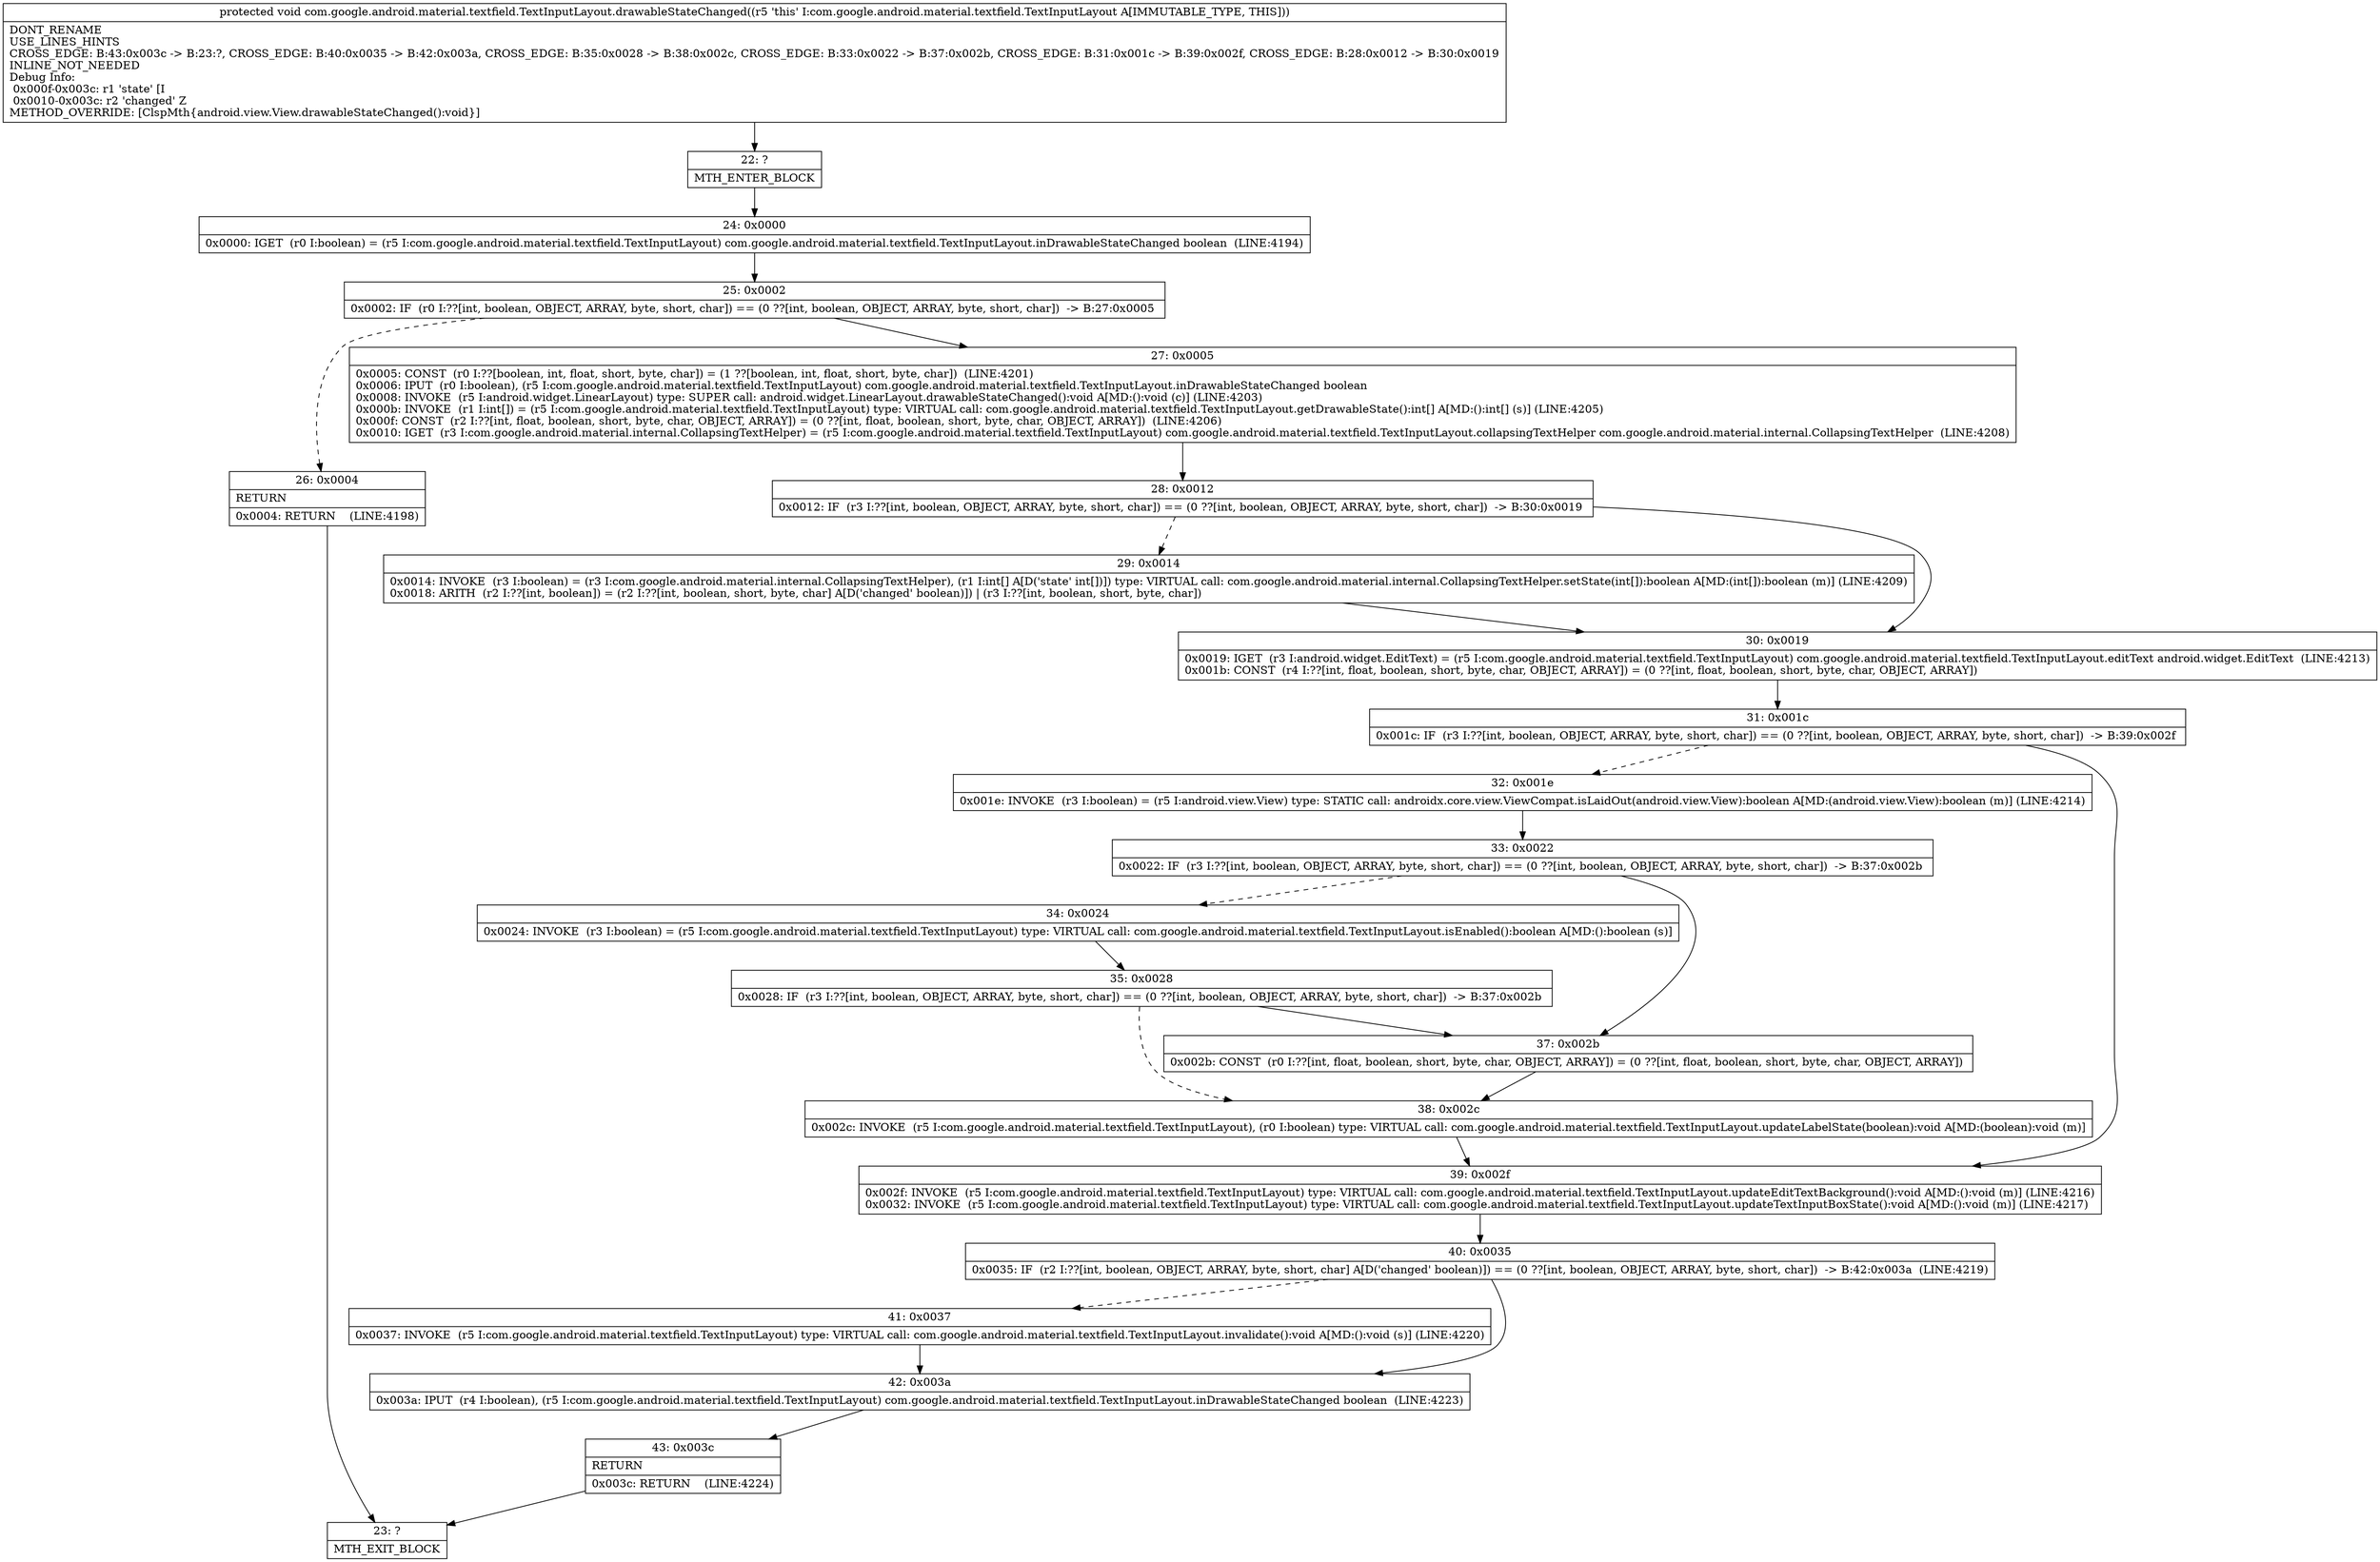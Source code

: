 digraph "CFG forcom.google.android.material.textfield.TextInputLayout.drawableStateChanged()V" {
Node_22 [shape=record,label="{22\:\ ?|MTH_ENTER_BLOCK\l}"];
Node_24 [shape=record,label="{24\:\ 0x0000|0x0000: IGET  (r0 I:boolean) = (r5 I:com.google.android.material.textfield.TextInputLayout) com.google.android.material.textfield.TextInputLayout.inDrawableStateChanged boolean  (LINE:4194)\l}"];
Node_25 [shape=record,label="{25\:\ 0x0002|0x0002: IF  (r0 I:??[int, boolean, OBJECT, ARRAY, byte, short, char]) == (0 ??[int, boolean, OBJECT, ARRAY, byte, short, char])  \-\> B:27:0x0005 \l}"];
Node_26 [shape=record,label="{26\:\ 0x0004|RETURN\l|0x0004: RETURN    (LINE:4198)\l}"];
Node_23 [shape=record,label="{23\:\ ?|MTH_EXIT_BLOCK\l}"];
Node_27 [shape=record,label="{27\:\ 0x0005|0x0005: CONST  (r0 I:??[boolean, int, float, short, byte, char]) = (1 ??[boolean, int, float, short, byte, char])  (LINE:4201)\l0x0006: IPUT  (r0 I:boolean), (r5 I:com.google.android.material.textfield.TextInputLayout) com.google.android.material.textfield.TextInputLayout.inDrawableStateChanged boolean \l0x0008: INVOKE  (r5 I:android.widget.LinearLayout) type: SUPER call: android.widget.LinearLayout.drawableStateChanged():void A[MD:():void (c)] (LINE:4203)\l0x000b: INVOKE  (r1 I:int[]) = (r5 I:com.google.android.material.textfield.TextInputLayout) type: VIRTUAL call: com.google.android.material.textfield.TextInputLayout.getDrawableState():int[] A[MD:():int[] (s)] (LINE:4205)\l0x000f: CONST  (r2 I:??[int, float, boolean, short, byte, char, OBJECT, ARRAY]) = (0 ??[int, float, boolean, short, byte, char, OBJECT, ARRAY])  (LINE:4206)\l0x0010: IGET  (r3 I:com.google.android.material.internal.CollapsingTextHelper) = (r5 I:com.google.android.material.textfield.TextInputLayout) com.google.android.material.textfield.TextInputLayout.collapsingTextHelper com.google.android.material.internal.CollapsingTextHelper  (LINE:4208)\l}"];
Node_28 [shape=record,label="{28\:\ 0x0012|0x0012: IF  (r3 I:??[int, boolean, OBJECT, ARRAY, byte, short, char]) == (0 ??[int, boolean, OBJECT, ARRAY, byte, short, char])  \-\> B:30:0x0019 \l}"];
Node_29 [shape=record,label="{29\:\ 0x0014|0x0014: INVOKE  (r3 I:boolean) = (r3 I:com.google.android.material.internal.CollapsingTextHelper), (r1 I:int[] A[D('state' int[])]) type: VIRTUAL call: com.google.android.material.internal.CollapsingTextHelper.setState(int[]):boolean A[MD:(int[]):boolean (m)] (LINE:4209)\l0x0018: ARITH  (r2 I:??[int, boolean]) = (r2 I:??[int, boolean, short, byte, char] A[D('changed' boolean)]) \| (r3 I:??[int, boolean, short, byte, char]) \l}"];
Node_30 [shape=record,label="{30\:\ 0x0019|0x0019: IGET  (r3 I:android.widget.EditText) = (r5 I:com.google.android.material.textfield.TextInputLayout) com.google.android.material.textfield.TextInputLayout.editText android.widget.EditText  (LINE:4213)\l0x001b: CONST  (r4 I:??[int, float, boolean, short, byte, char, OBJECT, ARRAY]) = (0 ??[int, float, boolean, short, byte, char, OBJECT, ARRAY]) \l}"];
Node_31 [shape=record,label="{31\:\ 0x001c|0x001c: IF  (r3 I:??[int, boolean, OBJECT, ARRAY, byte, short, char]) == (0 ??[int, boolean, OBJECT, ARRAY, byte, short, char])  \-\> B:39:0x002f \l}"];
Node_32 [shape=record,label="{32\:\ 0x001e|0x001e: INVOKE  (r3 I:boolean) = (r5 I:android.view.View) type: STATIC call: androidx.core.view.ViewCompat.isLaidOut(android.view.View):boolean A[MD:(android.view.View):boolean (m)] (LINE:4214)\l}"];
Node_33 [shape=record,label="{33\:\ 0x0022|0x0022: IF  (r3 I:??[int, boolean, OBJECT, ARRAY, byte, short, char]) == (0 ??[int, boolean, OBJECT, ARRAY, byte, short, char])  \-\> B:37:0x002b \l}"];
Node_34 [shape=record,label="{34\:\ 0x0024|0x0024: INVOKE  (r3 I:boolean) = (r5 I:com.google.android.material.textfield.TextInputLayout) type: VIRTUAL call: com.google.android.material.textfield.TextInputLayout.isEnabled():boolean A[MD:():boolean (s)]\l}"];
Node_35 [shape=record,label="{35\:\ 0x0028|0x0028: IF  (r3 I:??[int, boolean, OBJECT, ARRAY, byte, short, char]) == (0 ??[int, boolean, OBJECT, ARRAY, byte, short, char])  \-\> B:37:0x002b \l}"];
Node_38 [shape=record,label="{38\:\ 0x002c|0x002c: INVOKE  (r5 I:com.google.android.material.textfield.TextInputLayout), (r0 I:boolean) type: VIRTUAL call: com.google.android.material.textfield.TextInputLayout.updateLabelState(boolean):void A[MD:(boolean):void (m)]\l}"];
Node_37 [shape=record,label="{37\:\ 0x002b|0x002b: CONST  (r0 I:??[int, float, boolean, short, byte, char, OBJECT, ARRAY]) = (0 ??[int, float, boolean, short, byte, char, OBJECT, ARRAY]) \l}"];
Node_39 [shape=record,label="{39\:\ 0x002f|0x002f: INVOKE  (r5 I:com.google.android.material.textfield.TextInputLayout) type: VIRTUAL call: com.google.android.material.textfield.TextInputLayout.updateEditTextBackground():void A[MD:():void (m)] (LINE:4216)\l0x0032: INVOKE  (r5 I:com.google.android.material.textfield.TextInputLayout) type: VIRTUAL call: com.google.android.material.textfield.TextInputLayout.updateTextInputBoxState():void A[MD:():void (m)] (LINE:4217)\l}"];
Node_40 [shape=record,label="{40\:\ 0x0035|0x0035: IF  (r2 I:??[int, boolean, OBJECT, ARRAY, byte, short, char] A[D('changed' boolean)]) == (0 ??[int, boolean, OBJECT, ARRAY, byte, short, char])  \-\> B:42:0x003a  (LINE:4219)\l}"];
Node_41 [shape=record,label="{41\:\ 0x0037|0x0037: INVOKE  (r5 I:com.google.android.material.textfield.TextInputLayout) type: VIRTUAL call: com.google.android.material.textfield.TextInputLayout.invalidate():void A[MD:():void (s)] (LINE:4220)\l}"];
Node_42 [shape=record,label="{42\:\ 0x003a|0x003a: IPUT  (r4 I:boolean), (r5 I:com.google.android.material.textfield.TextInputLayout) com.google.android.material.textfield.TextInputLayout.inDrawableStateChanged boolean  (LINE:4223)\l}"];
Node_43 [shape=record,label="{43\:\ 0x003c|RETURN\l|0x003c: RETURN    (LINE:4224)\l}"];
MethodNode[shape=record,label="{protected void com.google.android.material.textfield.TextInputLayout.drawableStateChanged((r5 'this' I:com.google.android.material.textfield.TextInputLayout A[IMMUTABLE_TYPE, THIS]))  | DONT_RENAME\lUSE_LINES_HINTS\lCROSS_EDGE: B:43:0x003c \-\> B:23:?, CROSS_EDGE: B:40:0x0035 \-\> B:42:0x003a, CROSS_EDGE: B:35:0x0028 \-\> B:38:0x002c, CROSS_EDGE: B:33:0x0022 \-\> B:37:0x002b, CROSS_EDGE: B:31:0x001c \-\> B:39:0x002f, CROSS_EDGE: B:28:0x0012 \-\> B:30:0x0019\lINLINE_NOT_NEEDED\lDebug Info:\l  0x000f\-0x003c: r1 'state' [I\l  0x0010\-0x003c: r2 'changed' Z\lMETHOD_OVERRIDE: [ClspMth\{android.view.View.drawableStateChanged():void\}]\l}"];
MethodNode -> Node_22;Node_22 -> Node_24;
Node_24 -> Node_25;
Node_25 -> Node_26[style=dashed];
Node_25 -> Node_27;
Node_26 -> Node_23;
Node_27 -> Node_28;
Node_28 -> Node_29[style=dashed];
Node_28 -> Node_30;
Node_29 -> Node_30;
Node_30 -> Node_31;
Node_31 -> Node_32[style=dashed];
Node_31 -> Node_39;
Node_32 -> Node_33;
Node_33 -> Node_34[style=dashed];
Node_33 -> Node_37;
Node_34 -> Node_35;
Node_35 -> Node_37;
Node_35 -> Node_38[style=dashed];
Node_38 -> Node_39;
Node_37 -> Node_38;
Node_39 -> Node_40;
Node_40 -> Node_41[style=dashed];
Node_40 -> Node_42;
Node_41 -> Node_42;
Node_42 -> Node_43;
Node_43 -> Node_23;
}

